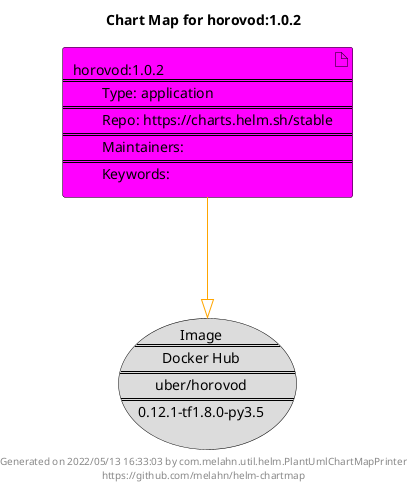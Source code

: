 @startuml
skinparam linetype ortho
skinparam backgroundColor white
skinparam usecaseBorderColor black
skinparam usecaseArrowColor LightSlateGray
skinparam artifactBorderColor black
skinparam artifactArrowColor LightSlateGray

title Chart Map for horovod:1.0.2

'There is one referenced Helm Chart
artifact "horovod:1.0.2\n====\n\tType: application\n====\n\tRepo: https://charts.helm.sh/stable\n====\n\tMaintainers: \n====\n\tKeywords: " as horovod_1_0_2 #Fuchsia

'There is one referenced Docker Image
usecase "Image\n====\nDocker Hub\n====\nuber/horovod\n====\n0.12.1-tf1.8.0-py3.5" as uber_horovod_0_12_1_tf1_8_0_py3_5 #Gainsboro

'Chart Dependencies
horovod_1_0_2--[#orange]-|>uber_horovod_0_12_1_tf1_8_0_py3_5

center footer Generated on 2022/05/13 16:33:03 by com.melahn.util.helm.PlantUmlChartMapPrinter\nhttps://github.com/melahn/helm-chartmap
@enduml
